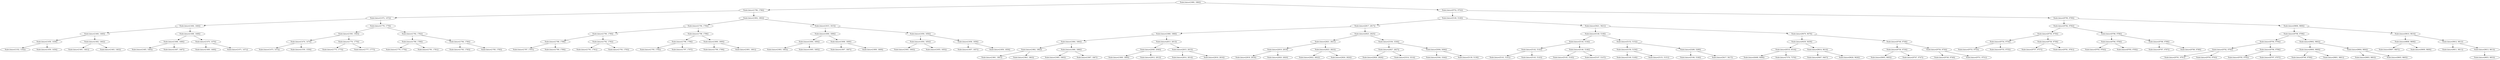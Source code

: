 digraph G{
782335945 [label="Node{data=[1860, 1860]}"]
782335945 -> 1870608897
1870608897 [label="Node{data=[1786, 1786]}"]
1870608897 -> 26079794
26079794 [label="Node{data=[1472, 1472]}"]
26079794 -> 1771821202
1771821202 [label="Node{data=[1464, 1464]}"]
1771821202 -> 1281473887
1281473887 [label="Node{data=[1460, 1460]}"]
1281473887 -> 1524120032
1524120032 [label="Node{data=[1458, 1458]}"]
1524120032 -> 883580139
883580139 [label="Node{data=[1332, 1332]}"]
1524120032 -> 54680996
54680996 [label="Node{data=[1459, 1459]}"]
1281473887 -> 1107858390
1107858390 [label="Node{data=[1462, 1462]}"]
1107858390 -> 1493476686
1493476686 [label="Node{data=[1461, 1461]}"]
1107858390 -> 1068496769
1068496769 [label="Node{data=[1463, 1463]}"]
1771821202 -> 772874925
772874925 [label="Node{data=[1468, 1468]}"]
772874925 -> 671191706
671191706 [label="Node{data=[1466, 1466]}"]
671191706 -> 1423145985
1423145985 [label="Node{data=[1465, 1465]}"]
671191706 -> 343972581
343972581 [label="Node{data=[1467, 1467]}"]
772874925 -> 857986706
857986706 [label="Node{data=[1470, 1470]}"]
857986706 -> 387061550
387061550 [label="Node{data=[1469, 1469]}"]
857986706 -> 1492013753
1492013753 [label="Node{data=[1471, 1471]}"]
26079794 -> 1219079411
1219079411 [label="Node{data=[1778, 1778]}"]
1219079411 -> 1704158258
1704158258 [label="Node{data=[1583, 1583]}"]
1704158258 -> 1656726729
1656726729 [label="Node{data=[1474, 1474]}"]
1656726729 -> 1215191485
1215191485 [label="Node{data=[1473, 1473]}"]
1656726729 -> 1294314103
1294314103 [label="Node{data=[1559, 1559]}"]
1704158258 -> 862582037
862582037 [label="Node{data=[1776, 1776]}"]
862582037 -> 753895005
753895005 [label="Node{data=[1775, 1775]}"]
862582037 -> 376869324
376869324 [label="Node{data=[1777, 1777]}"]
1219079411 -> 1994454887
1994454887 [label="Node{data=[1782, 1782]}"]
1994454887 -> 173897203
173897203 [label="Node{data=[1780, 1780]}"]
173897203 -> 1523636107
1523636107 [label="Node{data=[1779, 1779]}"]
173897203 -> 2022360556
2022360556 [label="Node{data=[1781, 1781]}"]
1994454887 -> 153116245
153116245 [label="Node{data=[1784, 1784]}"]
153116245 -> 1756581999
1756581999 [label="Node{data=[1783, 1783]}"]
153116245 -> 881045117
881045117 [label="Node{data=[1785, 1785]}"]
1870608897 -> 436779172
436779172 [label="Node{data=[1802, 1802]}"]
436779172 -> 290557766
290557766 [label="Node{data=[1794, 1794]}"]
290557766 -> 1662227755
1662227755 [label="Node{data=[1790, 1790]}"]
1662227755 -> 1246375794
1246375794 [label="Node{data=[1788, 1788]}"]
1246375794 -> 358114055
358114055 [label="Node{data=[1787, 1787]}"]
1246375794 -> 149878101
149878101 [label="Node{data=[1789, 1789]}"]
1662227755 -> 2007733166
2007733166 [label="Node{data=[1792, 1792]}"]
2007733166 -> 1812009878
1812009878 [label="Node{data=[1791, 1791]}"]
2007733166 -> 982979914
982979914 [label="Node{data=[1793, 1793]}"]
290557766 -> 1160514320
1160514320 [label="Node{data=[1798, 1798]}"]
1160514320 -> 1848755960
1848755960 [label="Node{data=[1796, 1796]}"]
1848755960 -> 172549387
172549387 [label="Node{data=[1795, 1795]}"]
1848755960 -> 150445133
150445133 [label="Node{data=[1797, 1797]}"]
1160514320 -> 757494472
757494472 [label="Node{data=[1800, 1800]}"]
757494472 -> 1296070546
1296070546 [label="Node{data=[1799, 1799]}"]
757494472 -> 7185292
7185292 [label="Node{data=[1801, 1801]}"]
436779172 -> 877412920
877412920 [label="Node{data=[1815, 1815]}"]
877412920 -> 719504971
719504971 [label="Node{data=[1806, 1806]}"]
719504971 -> 1683019874
1683019874 [label="Node{data=[1804, 1804]}"]
1683019874 -> 156001959
156001959 [label="Node{data=[1803, 1803]}"]
1683019874 -> 1598535732
1598535732 [label="Node{data=[1805, 1805]}"]
719504971 -> 1672215817
1672215817 [label="Node{data=[1808, 1808]}"]
1672215817 -> 31107798
31107798 [label="Node{data=[1807, 1807]}"]
1672215817 -> 1808375060
1808375060 [label="Node{data=[1809, 1809]}"]
877412920 -> 153951809
153951809 [label="Node{data=[1856, 1856]}"]
153951809 -> 894630360
894630360 [label="Node{data=[1854, 1854]}"]
894630360 -> 1636465086
1636465086 [label="Node{data=[1845, 1845]}"]
894630360 -> 1175222694
1175222694 [label="Node{data=[1855, 1855]}"]
153951809 -> 657635376
657635376 [label="Node{data=[1858, 1858]}"]
657635376 -> 93063479
93063479 [label="Node{data=[1857, 1857]}"]
657635376 -> 930731953
930731953 [label="Node{data=[1859, 1859]}"]
782335945 -> 312302001
312302001 [label="Node{data=[9752, 9752]}"]
312302001 -> 542937322
542937322 [label="Node{data=[5140, 5140]}"]
542937322 -> 1165811815
1165811815 [label="Node{data=[2817, 2817]}"]
1165811815 -> 1010918182
1010918182 [label="Node{data=[1868, 1868]}"]
1010918182 -> 1156179406
1156179406 [label="Node{data=[1864, 1864]}"]
1156179406 -> 16180857
16180857 [label="Node{data=[1862, 1862]}"]
16180857 -> 581648856
581648856 [label="Node{data=[1861, 1861]}"]
16180857 -> 365186808
365186808 [label="Node{data=[1863, 1863]}"]
1156179406 -> 512237083
512237083 [label="Node{data=[1866, 1866]}"]
512237083 -> 704308893
704308893 [label="Node{data=[1865, 1865]}"]
512237083 -> 1361561595
1361561595 [label="Node{data=[1867, 1867]}"]
1010918182 -> 1722020009
1722020009 [label="Node{data=[2813, 2813]}"]
1722020009 -> 939868832
939868832 [label="Node{data=[2040, 2040]}"]
939868832 -> 1177916723
1177916723 [label="Node{data=[1869, 1869]}"]
939868832 -> 692230673
692230673 [label="Node{data=[2812, 2812]}"]
1722020009 -> 1344078120
1344078120 [label="Node{data=[2815, 2815]}"]
1344078120 -> 1117739465
1117739465 [label="Node{data=[2814, 2814]}"]
1344078120 -> 686411940
686411940 [label="Node{data=[2816, 2816]}"]
1165811815 -> 356931002
356931002 [label="Node{data=[2825, 2825]}"]
356931002 -> 770310779
770310779 [label="Node{data=[2821, 2821]}"]
770310779 -> 360929054
360929054 [label="Node{data=[2819, 2819]}"]
360929054 -> 1938414074
1938414074 [label="Node{data=[2818, 2818]}"]
360929054 -> 1413851572
1413851572 [label="Node{data=[2820, 2820]}"]
770310779 -> 692162717
692162717 [label="Node{data=[2823, 2823]}"]
692162717 -> 653592844
653592844 [label="Node{data=[2822, 2822]}"]
692162717 -> 453923361
453923361 [label="Node{data=[2824, 2824]}"]
356931002 -> 1660899581
1660899581 [label="Node{data=[3336, 3336]}"]
1660899581 -> 1193275719
1193275719 [label="Node{data=[2827, 2827]}"]
1193275719 -> 1236024769
1236024769 [label="Node{data=[2826, 2826]}"]
1193275719 -> 542826895
542826895 [label="Node{data=[3314, 3314]}"]
1660899581 -> 943338945
943338945 [label="Node{data=[5094, 5094]}"]
943338945 -> 9928264
9928264 [label="Node{data=[3344, 3344]}"]
943338945 -> 679287214
679287214 [label="Node{data=[5139, 5139]}"]
542937322 -> 1599919031
1599919031 [label="Node{data=[5621, 5621]}"]
1599919031 -> 916550048
916550048 [label="Node{data=[5148, 5148]}"]
916550048 -> 234826754
234826754 [label="Node{data=[5144, 5144]}"]
234826754 -> 1301279866
1301279866 [label="Node{data=[5142, 5142]}"]
1301279866 -> 1962362647
1962362647 [label="Node{data=[5141, 5141]}"]
1301279866 -> 1239815256
1239815256 [label="Node{data=[5143, 5143]}"]
234826754 -> 1032699482
1032699482 [label="Node{data=[5146, 5146]}"]
1032699482 -> 252944821
252944821 [label="Node{data=[5145, 5145]}"]
1032699482 -> 1091735743
1091735743 [label="Node{data=[5147, 5147]}"]
916550048 -> 942610449
942610449 [label="Node{data=[5152, 5152]}"]
942610449 -> 1753226784
1753226784 [label="Node{data=[5150, 5150]}"]
1753226784 -> 2047607948
2047607948 [label="Node{data=[5149, 5149]}"]
1753226784 -> 802087962
802087962 [label="Node{data=[5151, 5151]}"]
942610449 -> 1877053026
1877053026 [label="Node{data=[5289, 5289]}"]
1877053026 -> 133754016
133754016 [label="Node{data=[5166, 5166]}"]
1877053026 -> 491430071
491430071 [label="Node{data=[5617, 5617]}"]
1599919031 -> 1165781296
1165781296 [label="Node{data=[9679, 9679]}"]
1165781296 -> 646802787
646802787 [label="Node{data=[9439, 9439]}"]
646802787 -> 1724913918
1724913918 [label="Node{data=[6516, 6516]}"]
1724913918 -> 777474955
777474955 [label="Node{data=[6468, 6468]}"]
1724913918 -> 147098264
147098264 [label="Node{data=[7376, 7376]}"]
646802787 -> 1164904598
1164904598 [label="Node{data=[9614, 9614]}"]
1164904598 -> 589229869
589229869 [label="Node{data=[9467, 9467]}"]
1164904598 -> 927022030
927022030 [label="Node{data=[9626, 9626]}"]
1165781296 -> 461236212
461236212 [label="Node{data=[9748, 9748]}"]
461236212 -> 652961717
652961717 [label="Node{data=[9730, 9730]}"]
652961717 -> 1926792130
1926792130 [label="Node{data=[9693, 9693]}"]
652961717 -> 1283021084
1283021084 [label="Node{data=[9747, 9747]}"]
461236212 -> 944723232
944723232 [label="Node{data=[9750, 9750]}"]
944723232 -> 1172589395
1172589395 [label="Node{data=[9749, 9749]}"]
944723232 -> 1939084990
1939084990 [label="Node{data=[9751, 9751]}"]
312302001 -> 1973616745
1973616745 [label="Node{data=[9790, 9790]}"]
1973616745 -> 923254184
923254184 [label="Node{data=[9782, 9782]}"]
923254184 -> 1356781256
1356781256 [label="Node{data=[9756, 9756]}"]
1356781256 -> 61610891
61610891 [label="Node{data=[9754, 9754]}"]
61610891 -> 1851913183
1851913183 [label="Node{data=[9753, 9753]}"]
61610891 -> 1686235462
1686235462 [label="Node{data=[9755, 9755]}"]
1356781256 -> 1112480648
1112480648 [label="Node{data=[9758, 9758]}"]
1112480648 -> 559689737
559689737 [label="Node{data=[9757, 9757]}"]
1112480648 -> 1086509302
1086509302 [label="Node{data=[9781, 9781]}"]
923254184 -> 727898737
727898737 [label="Node{data=[9786, 9786]}"]
727898737 -> 290129870
290129870 [label="Node{data=[9784, 9784]}"]
290129870 -> 1373086102
1373086102 [label="Node{data=[9783, 9783]}"]
290129870 -> 121933370
121933370 [label="Node{data=[9785, 9785]}"]
727898737 -> 977829361
977829361 [label="Node{data=[9788, 9788]}"]
977829361 -> 1937012737
1937012737 [label="Node{data=[9787, 9787]}"]
977829361 -> 524532968
524532968 [label="Node{data=[9789, 9789]}"]
1973616745 -> 1020642404
1020642404 [label="Node{data=[9806, 9806]}"]
1020642404 -> 1158386170
1158386170 [label="Node{data=[9798, 9798]}"]
1158386170 -> 359619882
359619882 [label="Node{data=[9794, 9794]}"]
359619882 -> 390666131
390666131 [label="Node{data=[9792, 9792]}"]
390666131 -> 86837242
86837242 [label="Node{data=[9791, 9791]}"]
390666131 -> 481350372
481350372 [label="Node{data=[9793, 9793]}"]
359619882 -> 1943620181
1943620181 [label="Node{data=[9796, 9796]}"]
1943620181 -> 745750066
745750066 [label="Node{data=[9795, 9795]}"]
1943620181 -> 1099759249
1099759249 [label="Node{data=[9797, 9797]}"]
1158386170 -> 1538339766
1538339766 [label="Node{data=[9802, 9802]}"]
1538339766 -> 1652769143
1652769143 [label="Node{data=[9800, 9800]}"]
1652769143 -> 1471439291
1471439291 [label="Node{data=[9799, 9799]}"]
1652769143 -> 1902802346
1902802346 [label="Node{data=[9801, 9801]}"]
1538339766 -> 588567730
588567730 [label="Node{data=[9804, 9804]}"]
588567730 -> 1541710174
1541710174 [label="Node{data=[9803, 9803]}"]
588567730 -> 791259680
791259680 [label="Node{data=[9805, 9805]}"]
1020642404 -> 231492938
231492938 [label="Node{data=[9810, 9810]}"]
231492938 -> 150518021
150518021 [label="Node{data=[9808, 9808]}"]
150518021 -> 1986533141
1986533141 [label="Node{data=[9807, 9807]}"]
150518021 -> 343071570
343071570 [label="Node{data=[9809, 9809]}"]
231492938 -> 2075882123
2075882123 [label="Node{data=[9812, 9812]}"]
2075882123 -> 918998120
918998120 [label="Node{data=[9811, 9811]}"]
2075882123 -> 10532122
10532122 [label="Node{data=[9813, 9813]}"]
10532122 -> 34231831
34231831 [label="Node{data=[9853, 9853]}"]
}